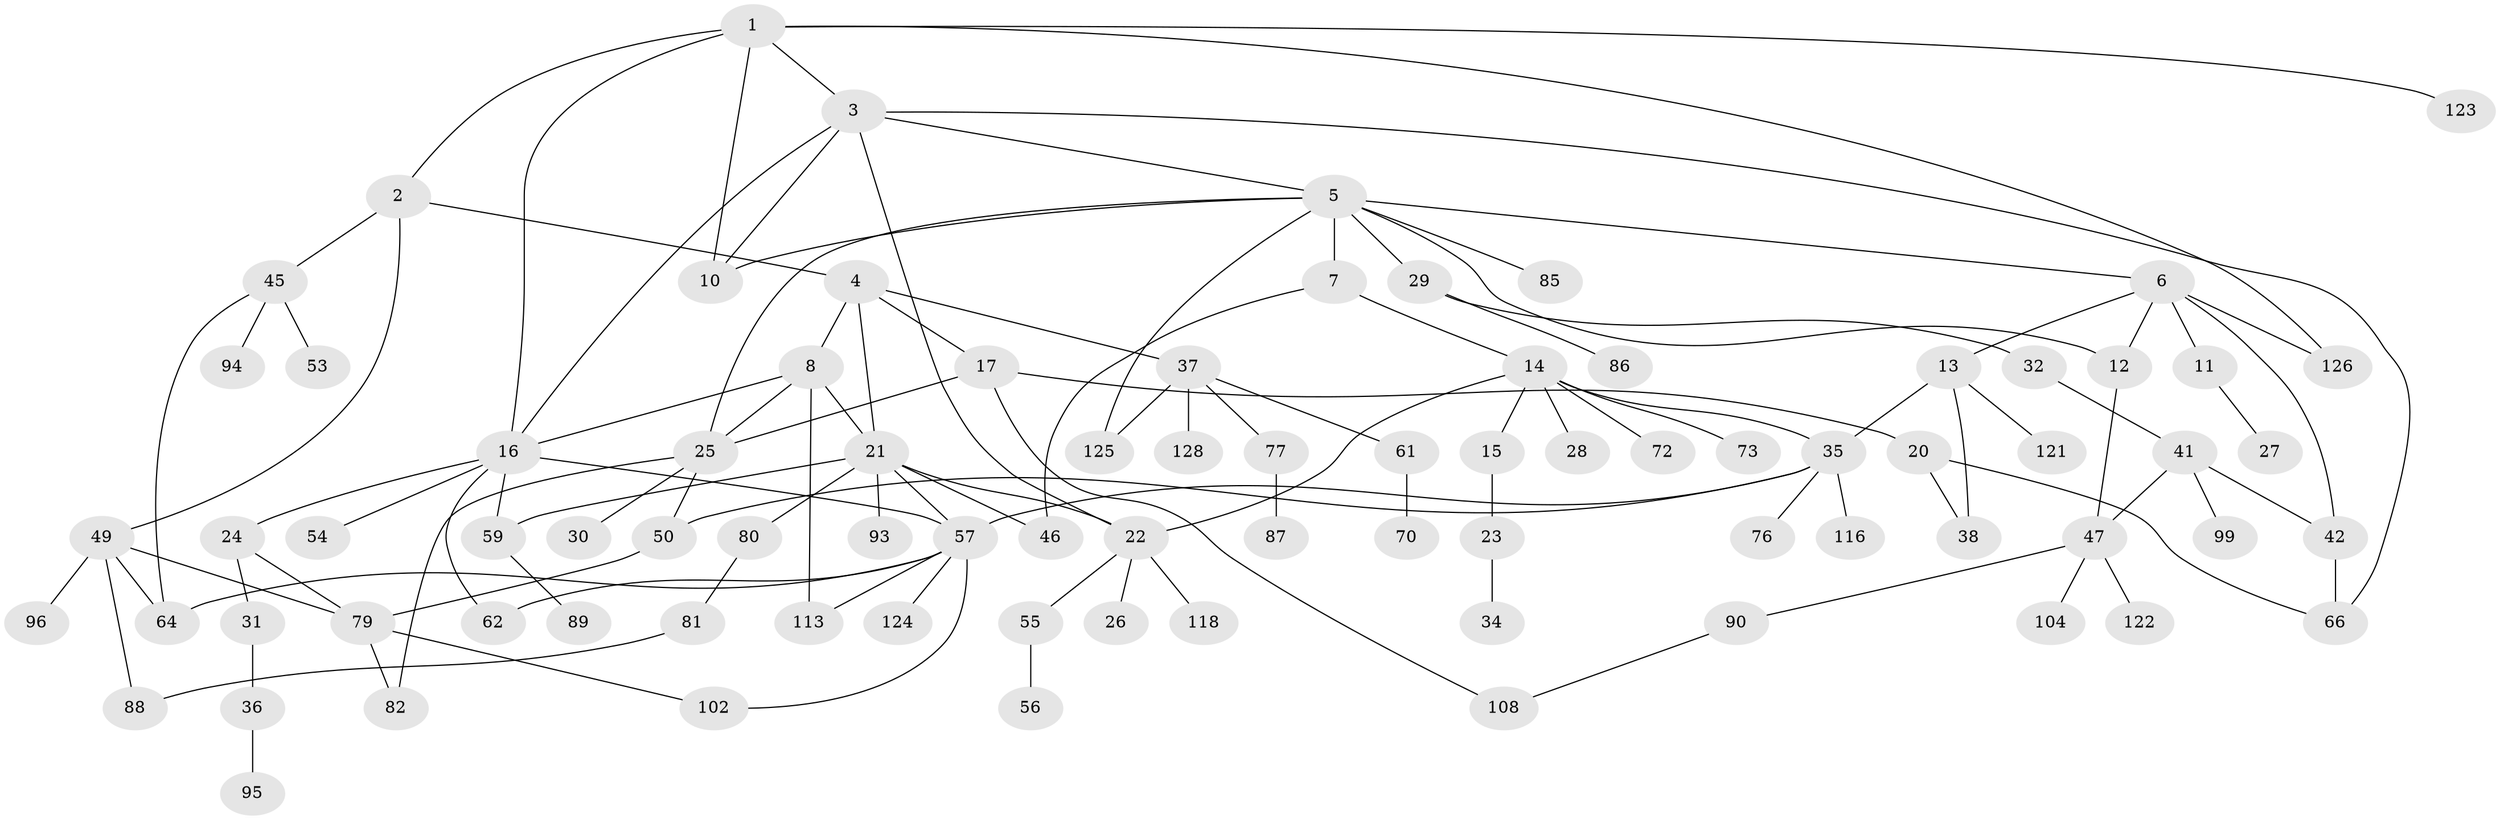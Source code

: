 // original degree distribution, {4: 0.1015625, 6: 0.0234375, 8: 0.0078125, 5: 0.0625, 3: 0.1640625, 2: 0.3203125, 7: 0.0234375, 1: 0.296875}
// Generated by graph-tools (version 1.1) at 2025/41/03/06/25 10:41:29]
// undirected, 84 vertices, 116 edges
graph export_dot {
graph [start="1"]
  node [color=gray90,style=filled];
  1 [super="+117"];
  2 [super="+39"];
  3 [super="+51"];
  4 [super="+91"];
  5 [super="+9"];
  6 [super="+100"];
  7 [super="+110"];
  8 [super="+75"];
  10;
  11;
  12;
  13 [super="+18"];
  14 [super="+40"];
  15 [super="+19"];
  16 [super="+58"];
  17 [super="+103"];
  20 [super="+114"];
  21 [super="+33"];
  22 [super="+44"];
  23;
  24;
  25 [super="+101"];
  26 [super="+74"];
  27 [super="+52"];
  28;
  29 [super="+43"];
  30;
  31 [super="+69"];
  32 [super="+119"];
  34 [super="+71"];
  35 [super="+65"];
  36;
  37 [super="+67"];
  38 [super="+60"];
  41 [super="+111"];
  42 [super="+68"];
  45;
  46;
  47 [super="+48"];
  49 [super="+112"];
  50 [super="+84"];
  53 [super="+83"];
  54 [super="+98"];
  55;
  56;
  57 [super="+92"];
  59 [super="+97"];
  61;
  62 [super="+63"];
  64;
  66;
  70;
  72;
  73 [super="+78"];
  76;
  77;
  79 [super="+107"];
  80;
  81;
  82;
  85;
  86;
  87 [super="+127"];
  88;
  89;
  90 [super="+105"];
  93;
  94 [super="+120"];
  95 [super="+106"];
  96;
  99;
  102;
  104 [super="+109"];
  108;
  113 [super="+115"];
  116;
  118;
  121;
  122;
  123;
  124;
  125;
  126;
  128;
  1 -- 2;
  1 -- 3;
  1 -- 126;
  1 -- 16;
  1 -- 10;
  1 -- 123;
  2 -- 4;
  2 -- 45;
  2 -- 49;
  3 -- 5;
  3 -- 22;
  3 -- 66;
  3 -- 10;
  3 -- 16;
  4 -- 8;
  4 -- 17;
  4 -- 37;
  4 -- 21;
  5 -- 6;
  5 -- 7;
  5 -- 10;
  5 -- 29;
  5 -- 125;
  5 -- 25;
  5 -- 85;
  5 -- 12;
  6 -- 11;
  6 -- 13;
  6 -- 42;
  6 -- 126;
  6 -- 12;
  7 -- 14;
  7 -- 46;
  8 -- 16;
  8 -- 21;
  8 -- 25;
  8 -- 113;
  11 -- 27;
  12 -- 47;
  13 -- 38;
  13 -- 121;
  13 -- 35;
  14 -- 15;
  14 -- 28;
  14 -- 35;
  14 -- 72;
  14 -- 22;
  14 -- 73;
  15 -- 23;
  16 -- 24;
  16 -- 54;
  16 -- 59;
  16 -- 57;
  16 -- 62;
  17 -- 20;
  17 -- 25;
  17 -- 108;
  20 -- 66;
  20 -- 38;
  21 -- 80;
  21 -- 22;
  21 -- 57;
  21 -- 59;
  21 -- 93;
  21 -- 46;
  22 -- 26;
  22 -- 55;
  22 -- 118;
  23 -- 34;
  24 -- 31 [weight=2];
  24 -- 79;
  25 -- 30;
  25 -- 50;
  25 -- 82;
  29 -- 32;
  29 -- 86;
  31 -- 36;
  32 -- 41;
  35 -- 116;
  35 -- 57;
  35 -- 76;
  35 -- 50;
  36 -- 95;
  37 -- 61;
  37 -- 128;
  37 -- 125;
  37 -- 77;
  41 -- 99;
  41 -- 42;
  41 -- 47;
  42 -- 66;
  45 -- 53;
  45 -- 94;
  45 -- 64;
  47 -- 90;
  47 -- 122;
  47 -- 104;
  49 -- 64;
  49 -- 79;
  49 -- 96;
  49 -- 88;
  50 -- 79;
  55 -- 56;
  57 -- 102;
  57 -- 113;
  57 -- 64;
  57 -- 124;
  57 -- 62;
  59 -- 89;
  61 -- 70;
  77 -- 87;
  79 -- 82;
  79 -- 102;
  80 -- 81;
  81 -- 88;
  90 -- 108;
}
